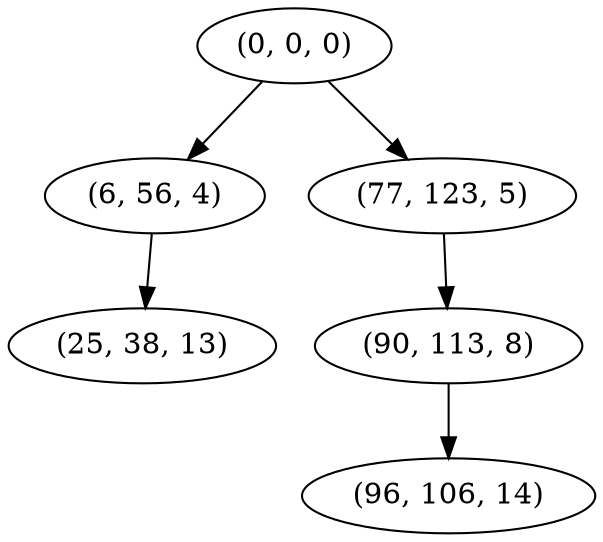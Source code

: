 digraph tree {
    "(0, 0, 0)";
    "(6, 56, 4)";
    "(25, 38, 13)";
    "(77, 123, 5)";
    "(90, 113, 8)";
    "(96, 106, 14)";
    "(0, 0, 0)" -> "(6, 56, 4)";
    "(0, 0, 0)" -> "(77, 123, 5)";
    "(6, 56, 4)" -> "(25, 38, 13)";
    "(77, 123, 5)" -> "(90, 113, 8)";
    "(90, 113, 8)" -> "(96, 106, 14)";
}
